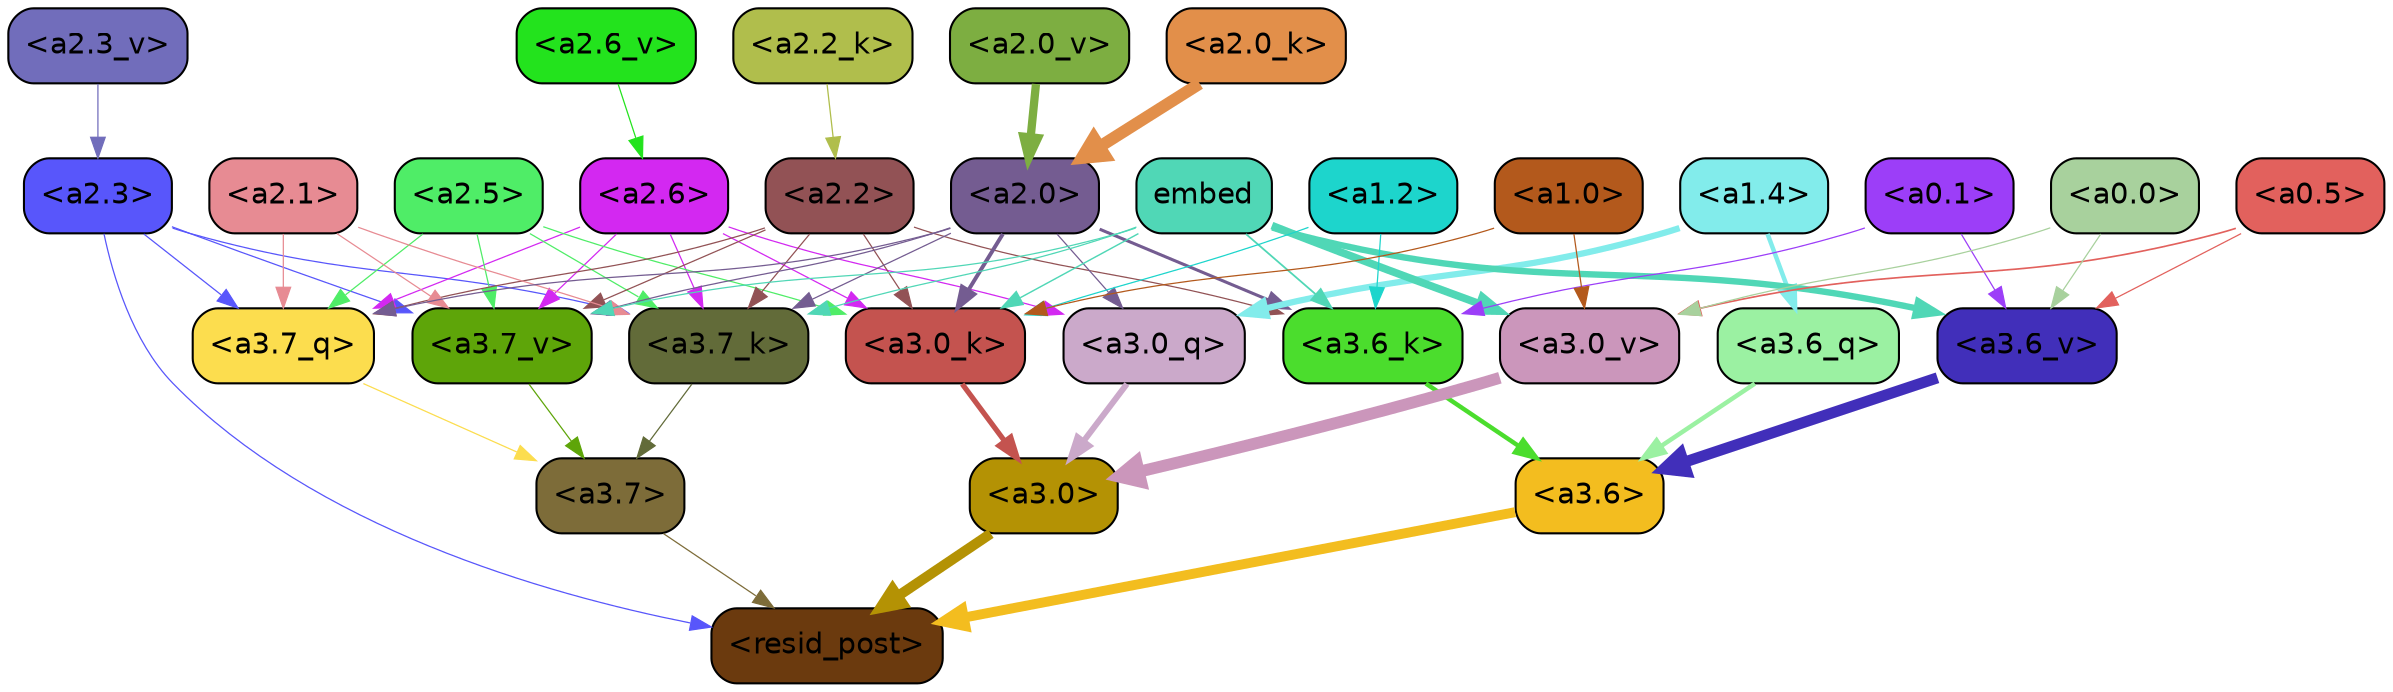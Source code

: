 strict digraph "" {
	graph [bgcolor=transparent,
		layout=dot,
		overlap=false,
		splines=true
	];
	"<a3.7>"	[color=black,
		fillcolor="#7d6c39",
		fontname=Helvetica,
		shape=box,
		style="filled, rounded"];
	"<resid_post>"	[color=black,
		fillcolor="#6b3a0e",
		fontname=Helvetica,
		shape=box,
		style="filled, rounded"];
	"<a3.7>" -> "<resid_post>"	[color="#7d6c39",
		penwidth=0.6];
	"<a3.6>"	[color=black,
		fillcolor="#f3bd1f",
		fontname=Helvetica,
		shape=box,
		style="filled, rounded"];
	"<a3.6>" -> "<resid_post>"	[color="#f3bd1f",
		penwidth=4.7534414529800415];
	"<a3.0>"	[color=black,
		fillcolor="#b49204",
		fontname=Helvetica,
		shape=box,
		style="filled, rounded"];
	"<a3.0>" -> "<resid_post>"	[color="#b49204",
		penwidth=4.898576855659485];
	"<a2.3>"	[color=black,
		fillcolor="#5856fb",
		fontname=Helvetica,
		shape=box,
		style="filled, rounded"];
	"<a2.3>" -> "<resid_post>"	[color="#5856fb",
		penwidth=0.6];
	"<a3.7_q>"	[color=black,
		fillcolor="#fcdd4e",
		fontname=Helvetica,
		shape=box,
		style="filled, rounded"];
	"<a2.3>" -> "<a3.7_q>"	[color="#5856fb",
		penwidth=0.6];
	"<a3.7_k>"	[color=black,
		fillcolor="#626b39",
		fontname=Helvetica,
		shape=box,
		style="filled, rounded"];
	"<a2.3>" -> "<a3.7_k>"	[color="#5856fb",
		penwidth=0.6];
	"<a3.7_v>"	[color=black,
		fillcolor="#5ea509",
		fontname=Helvetica,
		shape=box,
		style="filled, rounded"];
	"<a2.3>" -> "<a3.7_v>"	[color="#5856fb",
		penwidth=0.6];
	"<a3.7_q>" -> "<a3.7>"	[color="#fcdd4e",
		penwidth=0.6];
	"<a3.6_q>"	[color=black,
		fillcolor="#9bf1a2",
		fontname=Helvetica,
		shape=box,
		style="filled, rounded"];
	"<a3.6_q>" -> "<a3.6>"	[color="#9bf1a2",
		penwidth=2.160832464694977];
	"<a3.0_q>"	[color=black,
		fillcolor="#cba9ca",
		fontname=Helvetica,
		shape=box,
		style="filled, rounded"];
	"<a3.0_q>" -> "<a3.0>"	[color="#cba9ca",
		penwidth=2.870753765106201];
	"<a3.7_k>" -> "<a3.7>"	[color="#626b39",
		penwidth=0.6];
	"<a3.6_k>"	[color=black,
		fillcolor="#4bdd2d",
		fontname=Helvetica,
		shape=box,
		style="filled, rounded"];
	"<a3.6_k>" -> "<a3.6>"	[color="#4bdd2d",
		penwidth=2.13908451795578];
	"<a3.0_k>"	[color=black,
		fillcolor="#c4534f",
		fontname=Helvetica,
		shape=box,
		style="filled, rounded"];
	"<a3.0_k>" -> "<a3.0>"	[color="#c4534f",
		penwidth=2.520303964614868];
	"<a3.7_v>" -> "<a3.7>"	[color="#5ea509",
		penwidth=0.6];
	"<a3.6_v>"	[color=black,
		fillcolor="#412fba",
		fontname=Helvetica,
		shape=box,
		style="filled, rounded"];
	"<a3.6_v>" -> "<a3.6>"	[color="#412fba",
		penwidth=5.297133803367615];
	"<a3.0_v>"	[color=black,
		fillcolor="#cb96bb",
		fontname=Helvetica,
		shape=box,
		style="filled, rounded"];
	"<a3.0_v>" -> "<a3.0>"	[color="#cb96bb",
		penwidth=5.680712580680847];
	"<a2.6>"	[color=black,
		fillcolor="#d328f1",
		fontname=Helvetica,
		shape=box,
		style="filled, rounded"];
	"<a2.6>" -> "<a3.7_q>"	[color="#d328f1",
		penwidth=0.6];
	"<a2.6>" -> "<a3.0_q>"	[color="#d328f1",
		penwidth=0.6];
	"<a2.6>" -> "<a3.7_k>"	[color="#d328f1",
		penwidth=0.6];
	"<a2.6>" -> "<a3.0_k>"	[color="#d328f1",
		penwidth=0.6];
	"<a2.6>" -> "<a3.7_v>"	[color="#d328f1",
		penwidth=0.6];
	"<a2.5>"	[color=black,
		fillcolor="#4fed67",
		fontname=Helvetica,
		shape=box,
		style="filled, rounded"];
	"<a2.5>" -> "<a3.7_q>"	[color="#4fed67",
		penwidth=0.6];
	"<a2.5>" -> "<a3.7_k>"	[color="#4fed67",
		penwidth=0.6];
	"<a2.5>" -> "<a3.0_k>"	[color="#4fed67",
		penwidth=0.6];
	"<a2.5>" -> "<a3.7_v>"	[color="#4fed67",
		penwidth=0.6];
	"<a2.2>"	[color=black,
		fillcolor="#925255",
		fontname=Helvetica,
		shape=box,
		style="filled, rounded"];
	"<a2.2>" -> "<a3.7_q>"	[color="#925255",
		penwidth=0.6];
	"<a2.2>" -> "<a3.7_k>"	[color="#925255",
		penwidth=0.6];
	"<a2.2>" -> "<a3.6_k>"	[color="#925255",
		penwidth=0.6];
	"<a2.2>" -> "<a3.0_k>"	[color="#925255",
		penwidth=0.6];
	"<a2.2>" -> "<a3.7_v>"	[color="#925255",
		penwidth=0.6];
	"<a2.1>"	[color=black,
		fillcolor="#e78b93",
		fontname=Helvetica,
		shape=box,
		style="filled, rounded"];
	"<a2.1>" -> "<a3.7_q>"	[color="#e78b93",
		penwidth=0.6];
	"<a2.1>" -> "<a3.7_k>"	[color="#e78b93",
		penwidth=0.6];
	"<a2.1>" -> "<a3.7_v>"	[color="#e78b93",
		penwidth=0.6];
	"<a2.0>"	[color=black,
		fillcolor="#745c91",
		fontname=Helvetica,
		shape=box,
		style="filled, rounded"];
	"<a2.0>" -> "<a3.7_q>"	[color="#745c91",
		penwidth=0.6];
	"<a2.0>" -> "<a3.0_q>"	[color="#745c91",
		penwidth=0.6];
	"<a2.0>" -> "<a3.7_k>"	[color="#745c91",
		penwidth=0.6];
	"<a2.0>" -> "<a3.6_k>"	[color="#745c91",
		penwidth=1.4784413101151586];
	"<a2.0>" -> "<a3.0_k>"	[color="#745c91",
		penwidth=1.8858084231615067];
	"<a2.0>" -> "<a3.7_v>"	[color="#745c91",
		penwidth=0.6];
	"<a1.4>"	[color=black,
		fillcolor="#82eceb",
		fontname=Helvetica,
		shape=box,
		style="filled, rounded"];
	"<a1.4>" -> "<a3.6_q>"	[color="#82eceb",
		penwidth=2.149975523352623];
	"<a1.4>" -> "<a3.0_q>"	[color="#82eceb",
		penwidth=3.0018038749694824];
	embed	[color=black,
		fillcolor="#50d7b6",
		fontname=Helvetica,
		shape=box,
		style="filled, rounded"];
	embed -> "<a3.7_k>"	[color="#50d7b6",
		penwidth=0.6];
	embed -> "<a3.6_k>"	[color="#50d7b6",
		penwidth=0.8552796393632889];
	embed -> "<a3.0_k>"	[color="#50d7b6",
		penwidth=0.691851794719696];
	embed -> "<a3.7_v>"	[color="#50d7b6",
		penwidth=0.6];
	embed -> "<a3.6_v>"	[color="#50d7b6",
		penwidth=3.067279100418091];
	embed -> "<a3.0_v>"	[color="#50d7b6",
		penwidth=3.6927278637886047];
	"<a1.2>"	[color=black,
		fillcolor="#1dd5cc",
		fontname=Helvetica,
		shape=box,
		style="filled, rounded"];
	"<a1.2>" -> "<a3.6_k>"	[color="#1dd5cc",
		penwidth=0.6];
	"<a1.2>" -> "<a3.0_k>"	[color="#1dd5cc",
		penwidth=0.6];
	"<a0.1>"	[color=black,
		fillcolor="#9c3ef8",
		fontname=Helvetica,
		shape=box,
		style="filled, rounded"];
	"<a0.1>" -> "<a3.6_k>"	[color="#9c3ef8",
		penwidth=0.6];
	"<a0.1>" -> "<a3.6_v>"	[color="#9c3ef8",
		penwidth=0.6];
	"<a1.0>"	[color=black,
		fillcolor="#b3591c",
		fontname=Helvetica,
		shape=box,
		style="filled, rounded"];
	"<a1.0>" -> "<a3.0_k>"	[color="#b3591c",
		penwidth=0.6];
	"<a1.0>" -> "<a3.0_v>"	[color="#b3591c",
		penwidth=0.6];
	"<a0.5>"	[color=black,
		fillcolor="#e2615d",
		fontname=Helvetica,
		shape=box,
		style="filled, rounded"];
	"<a0.5>" -> "<a3.6_v>"	[color="#e2615d",
		penwidth=0.6];
	"<a0.5>" -> "<a3.0_v>"	[color="#e2615d",
		penwidth=0.8028683364391327];
	"<a0.0>"	[color=black,
		fillcolor="#a8d19d",
		fontname=Helvetica,
		shape=box,
		style="filled, rounded"];
	"<a0.0>" -> "<a3.6_v>"	[color="#a8d19d",
		penwidth=0.6];
	"<a0.0>" -> "<a3.0_v>"	[color="#a8d19d",
		penwidth=0.6];
	"<a2.2_k>"	[color=black,
		fillcolor="#b0be4c",
		fontname=Helvetica,
		shape=box,
		style="filled, rounded"];
	"<a2.2_k>" -> "<a2.2>"	[color="#b0be4c",
		penwidth=0.6149471998214722];
	"<a2.0_k>"	[color=black,
		fillcolor="#e28f4a",
		fontname=Helvetica,
		shape=box,
		style="filled, rounded"];
	"<a2.0_k>" -> "<a2.0>"	[color="#e28f4a",
		penwidth=5.773491740226746];
	"<a2.6_v>"	[color=black,
		fillcolor="#23e31d",
		fontname=Helvetica,
		shape=box,
		style="filled, rounded"];
	"<a2.6_v>" -> "<a2.6>"	[color="#23e31d",
		penwidth=0.6];
	"<a2.3_v>"	[color=black,
		fillcolor="#716dbb",
		fontname=Helvetica,
		shape=box,
		style="filled, rounded"];
	"<a2.3_v>" -> "<a2.3>"	[color="#716dbb",
		penwidth=0.6];
	"<a2.0_v>"	[color=black,
		fillcolor="#7dae41",
		fontname=Helvetica,
		shape=box,
		style="filled, rounded"];
	"<a2.0_v>" -> "<a2.0>"	[color="#7dae41",
		penwidth=3.9731863737106323];
}
